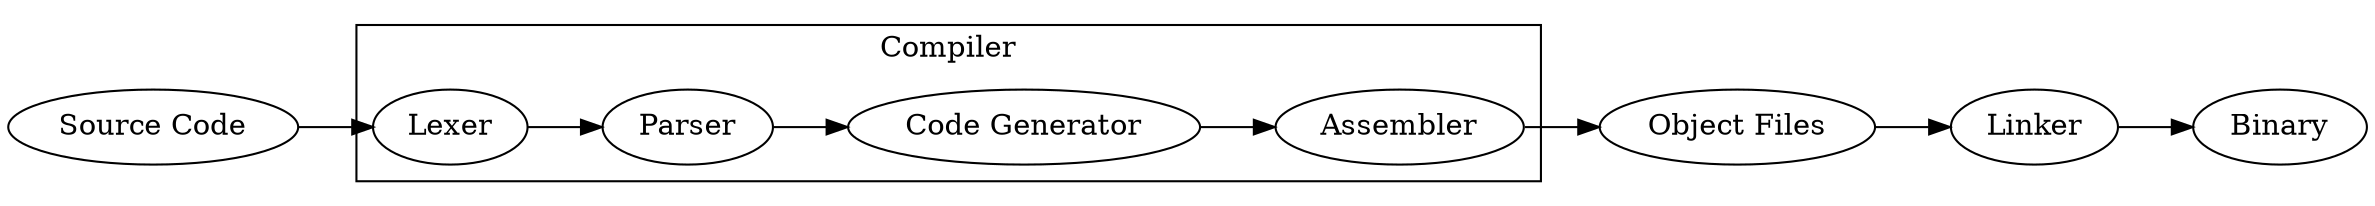digraph G {
    rankdir=LR;
    src_code -> lexer;
    assembler -> object_files -> linker -> binary;
    
    src_code [label="Source Code"];
    object_files [label="Object Files"];
    linker [label="Linker"];
    binary [label="Binary"];

    subgraph cluster_compiler {
        label="Compiler";
        rankdir=TB;
        lexer -> parser -> code_generator -> assembler;

        lexer [label="Lexer"];
        parser [label="Parser"];
        code_generator [label="Code Generator"];
        assembler [label="Assembler"];
    }
}